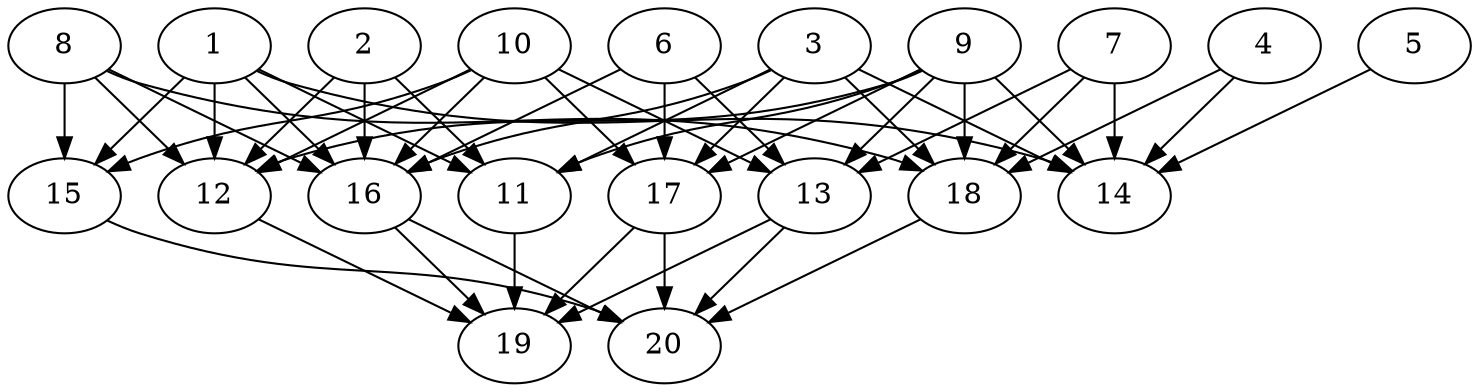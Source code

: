 // DAG automatically generated by daggen at Thu Oct  3 13:58:44 2019
// ./daggen --dot -n 20 --ccr 0.3 --fat 0.9 --regular 0.5 --density 0.6 --mindata 5242880 --maxdata 52428800 
digraph G {
  1 [size="128832853", alpha="0.15", expect_size="38649856"] 
  1 -> 11 [size ="38649856"]
  1 -> 12 [size ="38649856"]
  1 -> 14 [size ="38649856"]
  1 -> 15 [size ="38649856"]
  1 -> 16 [size ="38649856"]
  2 [size="138567680", alpha="0.01", expect_size="41570304"] 
  2 -> 11 [size ="41570304"]
  2 -> 12 [size ="41570304"]
  2 -> 16 [size ="41570304"]
  3 [size="142923093", alpha="0.19", expect_size="42876928"] 
  3 -> 11 [size ="42876928"]
  3 -> 14 [size ="42876928"]
  3 -> 16 [size ="42876928"]
  3 -> 17 [size ="42876928"]
  3 -> 18 [size ="42876928"]
  4 [size="145343147", alpha="0.06", expect_size="43602944"] 
  4 -> 14 [size ="43602944"]
  4 -> 18 [size ="43602944"]
  5 [size="87309653", alpha="0.13", expect_size="26192896"] 
  5 -> 14 [size ="26192896"]
  6 [size="159491413", alpha="0.11", expect_size="47847424"] 
  6 -> 13 [size ="47847424"]
  6 -> 16 [size ="47847424"]
  6 -> 17 [size ="47847424"]
  7 [size="137482240", alpha="0.03", expect_size="41244672"] 
  7 -> 13 [size ="41244672"]
  7 -> 14 [size ="41244672"]
  7 -> 18 [size ="41244672"]
  8 [size="169622187", alpha="0.07", expect_size="50886656"] 
  8 -> 12 [size ="50886656"]
  8 -> 15 [size ="50886656"]
  8 -> 16 [size ="50886656"]
  8 -> 18 [size ="50886656"]
  9 [size="103782400", alpha="0.01", expect_size="31134720"] 
  9 -> 11 [size ="31134720"]
  9 -> 12 [size ="31134720"]
  9 -> 13 [size ="31134720"]
  9 -> 14 [size ="31134720"]
  9 -> 17 [size ="31134720"]
  9 -> 18 [size ="31134720"]
  10 [size="44055893", alpha="0.04", expect_size="13216768"] 
  10 -> 12 [size ="13216768"]
  10 -> 13 [size ="13216768"]
  10 -> 15 [size ="13216768"]
  10 -> 16 [size ="13216768"]
  10 -> 17 [size ="13216768"]
  11 [size="98570240", alpha="0.11", expect_size="29571072"] 
  11 -> 19 [size ="29571072"]
  12 [size="58712747", alpha="0.10", expect_size="17613824"] 
  12 -> 19 [size ="17613824"]
  13 [size="64174080", alpha="0.07", expect_size="19252224"] 
  13 -> 19 [size ="19252224"]
  13 -> 20 [size ="19252224"]
  14 [size="57838933", alpha="0.03", expect_size="17351680"] 
  15 [size="102987093", alpha="0.20", expect_size="30896128"] 
  15 -> 20 [size ="30896128"]
  16 [size="49821013", alpha="0.16", expect_size="14946304"] 
  16 -> 19 [size ="14946304"]
  16 -> 20 [size ="14946304"]
  17 [size="132553387", alpha="0.01", expect_size="39766016"] 
  17 -> 19 [size ="39766016"]
  17 -> 20 [size ="39766016"]
  18 [size="159245653", alpha="0.11", expect_size="47773696"] 
  18 -> 20 [size ="47773696"]
  19 [size="53558613", alpha="0.09", expect_size="16067584"] 
  20 [size="60955307", alpha="0.12", expect_size="18286592"] 
}

